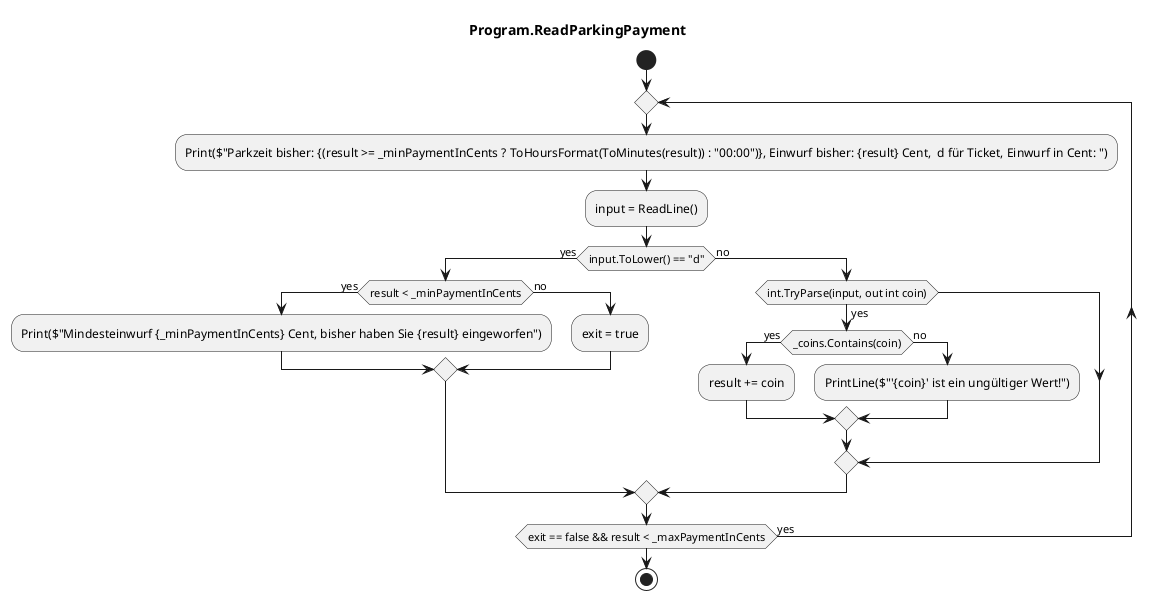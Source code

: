 @startuml Program.ReadParkingPayment
title Program.ReadParkingPayment
start
repeat
    :Print($"Parkzeit bisher: {(result >= _minPaymentInCents ? ToHoursFormat(ToMinutes(result)) : "00:00")}, Einwurf bisher: {result} Cent,  d für Ticket, Einwurf in Cent: ");
    :input = ReadLine();
    if (input.ToLower() == "d") then (yes)
        if (result < _minPaymentInCents) then (yes)
            :Print($"Mindesteinwurf {_minPaymentInCents} Cent, bisher haben Sie {result} eingeworfen");
          else (no)
              :exit = true;
        endif
      else (no)
        if (int.TryParse(input, out int coin)) then (yes)
            if (_coins.Contains(coin)) then (yes)
                :result += coin;
              else (no)
                  :PrintLine($"'{coin}' ist ein ungültiger Wert!");
            endif
        endif
    endif
repeat while (exit == false && result < _maxPaymentInCents) is (yes)
stop
@enduml

